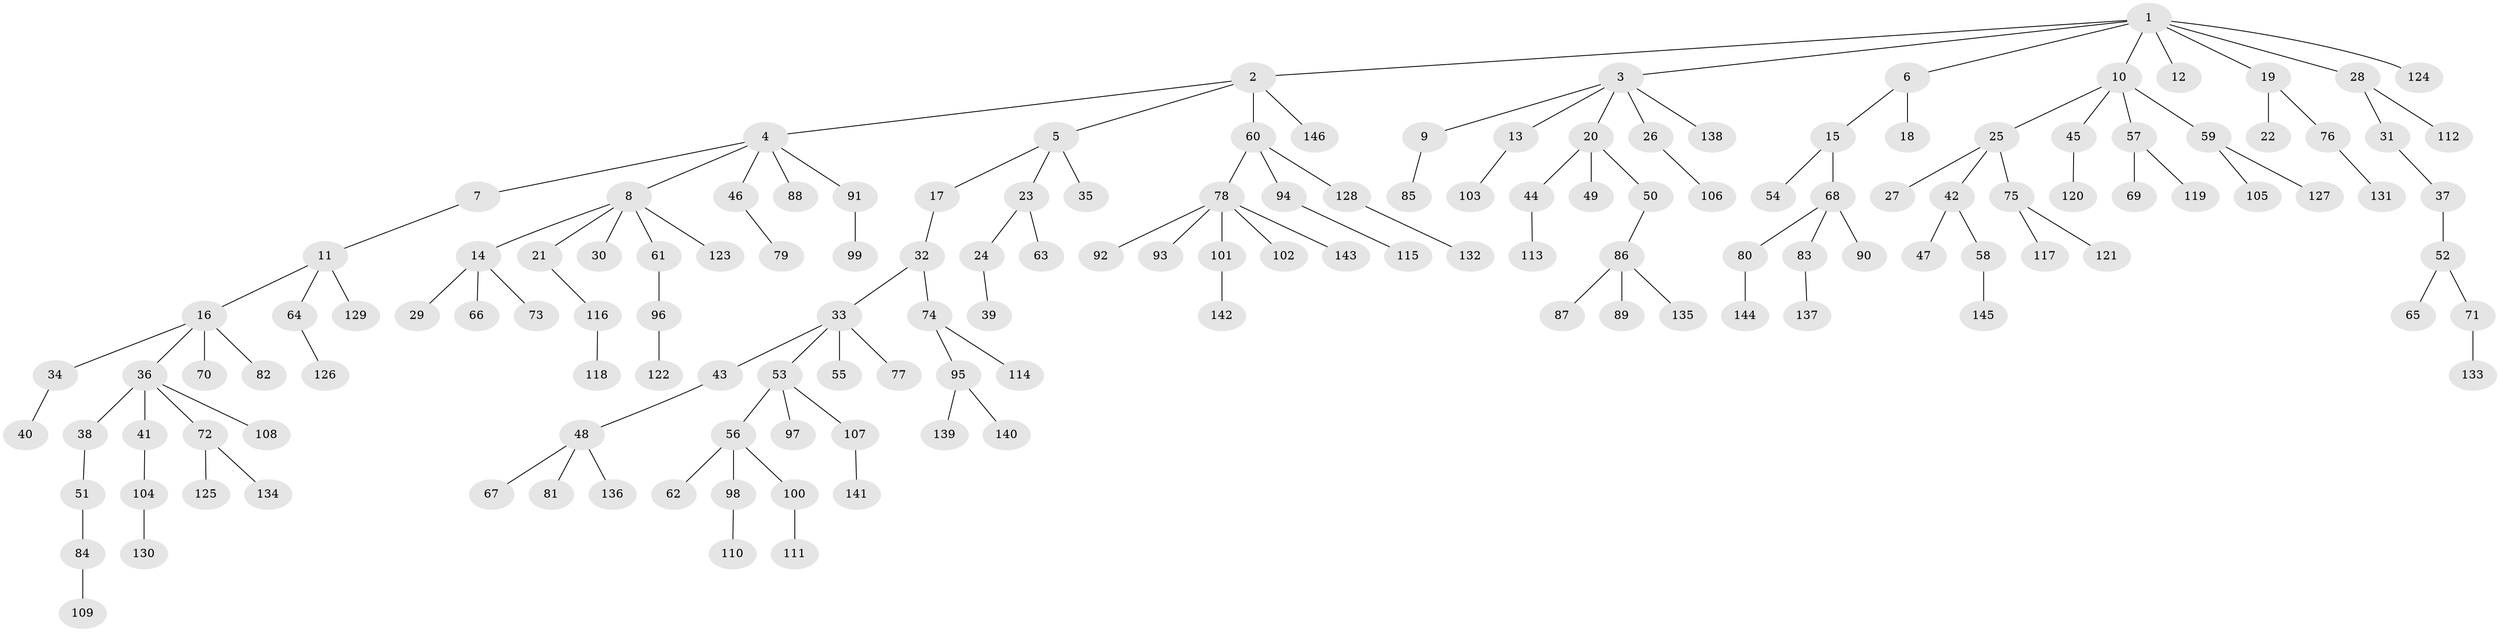 // coarse degree distribution, {11: 0.010101010101010102, 6: 0.010101010101010102, 10: 0.010101010101010102, 3: 0.08080808080808081, 2: 0.12121212121212122, 4: 0.09090909090909091, 7: 0.010101010101010102, 1: 0.6363636363636364, 5: 0.030303030303030304}
// Generated by graph-tools (version 1.1) at 2025/42/03/06/25 10:42:05]
// undirected, 146 vertices, 145 edges
graph export_dot {
graph [start="1"]
  node [color=gray90,style=filled];
  1;
  2;
  3;
  4;
  5;
  6;
  7;
  8;
  9;
  10;
  11;
  12;
  13;
  14;
  15;
  16;
  17;
  18;
  19;
  20;
  21;
  22;
  23;
  24;
  25;
  26;
  27;
  28;
  29;
  30;
  31;
  32;
  33;
  34;
  35;
  36;
  37;
  38;
  39;
  40;
  41;
  42;
  43;
  44;
  45;
  46;
  47;
  48;
  49;
  50;
  51;
  52;
  53;
  54;
  55;
  56;
  57;
  58;
  59;
  60;
  61;
  62;
  63;
  64;
  65;
  66;
  67;
  68;
  69;
  70;
  71;
  72;
  73;
  74;
  75;
  76;
  77;
  78;
  79;
  80;
  81;
  82;
  83;
  84;
  85;
  86;
  87;
  88;
  89;
  90;
  91;
  92;
  93;
  94;
  95;
  96;
  97;
  98;
  99;
  100;
  101;
  102;
  103;
  104;
  105;
  106;
  107;
  108;
  109;
  110;
  111;
  112;
  113;
  114;
  115;
  116;
  117;
  118;
  119;
  120;
  121;
  122;
  123;
  124;
  125;
  126;
  127;
  128;
  129;
  130;
  131;
  132;
  133;
  134;
  135;
  136;
  137;
  138;
  139;
  140;
  141;
  142;
  143;
  144;
  145;
  146;
  1 -- 2;
  1 -- 3;
  1 -- 6;
  1 -- 10;
  1 -- 12;
  1 -- 19;
  1 -- 28;
  1 -- 124;
  2 -- 4;
  2 -- 5;
  2 -- 60;
  2 -- 146;
  3 -- 9;
  3 -- 13;
  3 -- 20;
  3 -- 26;
  3 -- 138;
  4 -- 7;
  4 -- 8;
  4 -- 46;
  4 -- 88;
  4 -- 91;
  5 -- 17;
  5 -- 23;
  5 -- 35;
  6 -- 15;
  6 -- 18;
  7 -- 11;
  8 -- 14;
  8 -- 21;
  8 -- 30;
  8 -- 61;
  8 -- 123;
  9 -- 85;
  10 -- 25;
  10 -- 45;
  10 -- 57;
  10 -- 59;
  11 -- 16;
  11 -- 64;
  11 -- 129;
  13 -- 103;
  14 -- 29;
  14 -- 66;
  14 -- 73;
  15 -- 54;
  15 -- 68;
  16 -- 34;
  16 -- 36;
  16 -- 70;
  16 -- 82;
  17 -- 32;
  19 -- 22;
  19 -- 76;
  20 -- 44;
  20 -- 49;
  20 -- 50;
  21 -- 116;
  23 -- 24;
  23 -- 63;
  24 -- 39;
  25 -- 27;
  25 -- 42;
  25 -- 75;
  26 -- 106;
  28 -- 31;
  28 -- 112;
  31 -- 37;
  32 -- 33;
  32 -- 74;
  33 -- 43;
  33 -- 53;
  33 -- 55;
  33 -- 77;
  34 -- 40;
  36 -- 38;
  36 -- 41;
  36 -- 72;
  36 -- 108;
  37 -- 52;
  38 -- 51;
  41 -- 104;
  42 -- 47;
  42 -- 58;
  43 -- 48;
  44 -- 113;
  45 -- 120;
  46 -- 79;
  48 -- 67;
  48 -- 81;
  48 -- 136;
  50 -- 86;
  51 -- 84;
  52 -- 65;
  52 -- 71;
  53 -- 56;
  53 -- 97;
  53 -- 107;
  56 -- 62;
  56 -- 98;
  56 -- 100;
  57 -- 69;
  57 -- 119;
  58 -- 145;
  59 -- 105;
  59 -- 127;
  60 -- 78;
  60 -- 94;
  60 -- 128;
  61 -- 96;
  64 -- 126;
  68 -- 80;
  68 -- 83;
  68 -- 90;
  71 -- 133;
  72 -- 125;
  72 -- 134;
  74 -- 95;
  74 -- 114;
  75 -- 117;
  75 -- 121;
  76 -- 131;
  78 -- 92;
  78 -- 93;
  78 -- 101;
  78 -- 102;
  78 -- 143;
  80 -- 144;
  83 -- 137;
  84 -- 109;
  86 -- 87;
  86 -- 89;
  86 -- 135;
  91 -- 99;
  94 -- 115;
  95 -- 139;
  95 -- 140;
  96 -- 122;
  98 -- 110;
  100 -- 111;
  101 -- 142;
  104 -- 130;
  107 -- 141;
  116 -- 118;
  128 -- 132;
}
